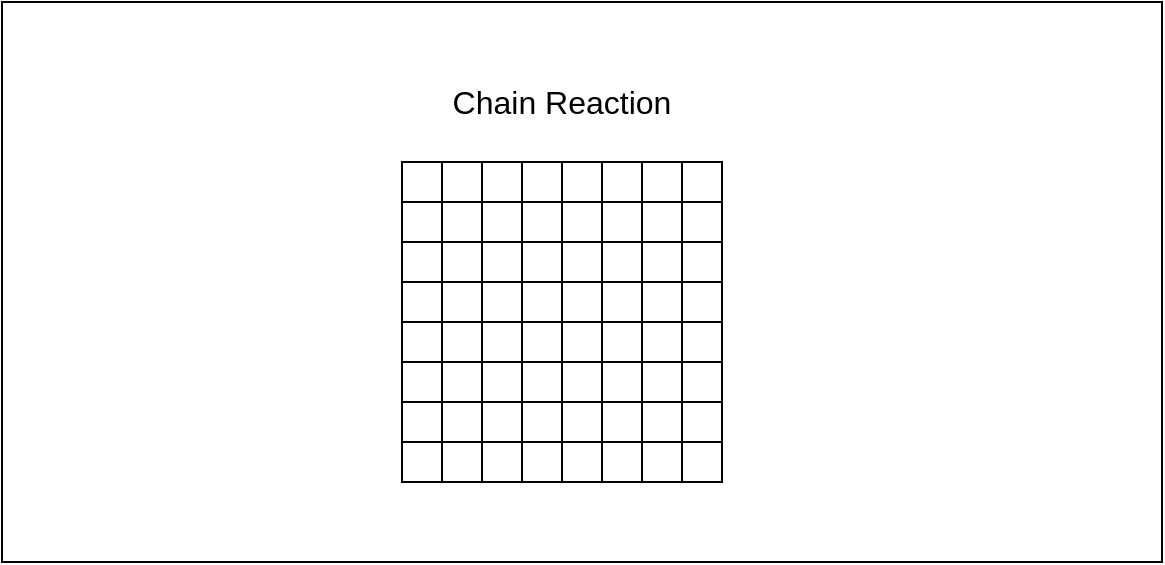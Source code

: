 <mxfile version="13.4.0" type="device"><diagram id="WlLWZcloLMO5yav-WuTx" name="Page-1"><mxGraphModel dx="723" dy="468" grid="1" gridSize="10" guides="1" tooltips="1" connect="1" arrows="1" fold="1" page="1" pageScale="1" pageWidth="850" pageHeight="1100" math="0" shadow="0"><root><mxCell id="0"/><mxCell id="1" parent="0"/><mxCell id="2g4-QUWg0jKtC8gzitGf-1" value="" style="rounded=0;whiteSpace=wrap;html=1;" vertex="1" parent="1"><mxGeometry x="130" y="140" width="580" height="280" as="geometry"/></mxCell><mxCell id="2g4-QUWg0jKtC8gzitGf-2" value="Chain Reaction" style="text;html=1;strokeColor=none;fillColor=none;align=center;verticalAlign=middle;whiteSpace=wrap;rounded=0;strokeWidth=3;fontSize=16;" vertex="1" parent="1"><mxGeometry x="335" y="180" width="150" height="20" as="geometry"/></mxCell><mxCell id="2g4-QUWg0jKtC8gzitGf-3" value="" style="whiteSpace=wrap;html=1;aspect=fixed;strokeWidth=1;fontSize=16;" vertex="1" parent="1"><mxGeometry x="330" y="220" width="21" height="21" as="geometry"/></mxCell><mxCell id="2g4-QUWg0jKtC8gzitGf-4" value="" style="whiteSpace=wrap;html=1;aspect=fixed;strokeWidth=1;fontSize=16;" vertex="1" parent="1"><mxGeometry x="350" y="220" width="20" height="20" as="geometry"/></mxCell><mxCell id="2g4-QUWg0jKtC8gzitGf-5" value="" style="whiteSpace=wrap;html=1;aspect=fixed;strokeWidth=1;fontSize=16;" vertex="1" parent="1"><mxGeometry x="370" y="220" width="20" height="20" as="geometry"/></mxCell><mxCell id="2g4-QUWg0jKtC8gzitGf-6" value="" style="whiteSpace=wrap;html=1;aspect=fixed;strokeWidth=1;fontSize=16;" vertex="1" parent="1"><mxGeometry x="390" y="220" width="20" height="20" as="geometry"/></mxCell><mxCell id="2g4-QUWg0jKtC8gzitGf-7" value="" style="whiteSpace=wrap;html=1;aspect=fixed;strokeWidth=1;fontSize=16;" vertex="1" parent="1"><mxGeometry x="410" y="220" width="20" height="20" as="geometry"/></mxCell><mxCell id="2g4-QUWg0jKtC8gzitGf-8" value="" style="whiteSpace=wrap;html=1;aspect=fixed;strokeWidth=1;fontSize=16;" vertex="1" parent="1"><mxGeometry x="430" y="220" width="20" height="20" as="geometry"/></mxCell><mxCell id="2g4-QUWg0jKtC8gzitGf-9" value="" style="whiteSpace=wrap;html=1;aspect=fixed;strokeWidth=1;fontSize=16;" vertex="1" parent="1"><mxGeometry x="450" y="220" width="20" height="20" as="geometry"/></mxCell><mxCell id="2g4-QUWg0jKtC8gzitGf-10" value="" style="whiteSpace=wrap;html=1;aspect=fixed;strokeWidth=1;fontSize=16;" vertex="1" parent="1"><mxGeometry x="470" y="220" width="20" height="20" as="geometry"/></mxCell><mxCell id="2g4-QUWg0jKtC8gzitGf-20" value="" style="whiteSpace=wrap;html=1;aspect=fixed;strokeWidth=1;fontSize=16;" vertex="1" parent="1"><mxGeometry x="330" y="240" width="20" height="20" as="geometry"/></mxCell><mxCell id="2g4-QUWg0jKtC8gzitGf-21" value="" style="whiteSpace=wrap;html=1;aspect=fixed;strokeWidth=1;fontSize=16;" vertex="1" parent="1"><mxGeometry x="350" y="240" width="20" height="20" as="geometry"/></mxCell><mxCell id="2g4-QUWg0jKtC8gzitGf-22" value="" style="whiteSpace=wrap;html=1;aspect=fixed;strokeWidth=1;fontSize=16;" vertex="1" parent="1"><mxGeometry x="370" y="240" width="20" height="20" as="geometry"/></mxCell><mxCell id="2g4-QUWg0jKtC8gzitGf-23" value="" style="whiteSpace=wrap;html=1;aspect=fixed;strokeWidth=1;fontSize=16;" vertex="1" parent="1"><mxGeometry x="390" y="240" width="20" height="20" as="geometry"/></mxCell><mxCell id="2g4-QUWg0jKtC8gzitGf-24" value="" style="whiteSpace=wrap;html=1;aspect=fixed;strokeWidth=1;fontSize=16;" vertex="1" parent="1"><mxGeometry x="410" y="240" width="20" height="20" as="geometry"/></mxCell><mxCell id="2g4-QUWg0jKtC8gzitGf-25" value="" style="whiteSpace=wrap;html=1;aspect=fixed;strokeWidth=1;fontSize=16;" vertex="1" parent="1"><mxGeometry x="430" y="240" width="20" height="20" as="geometry"/></mxCell><mxCell id="2g4-QUWg0jKtC8gzitGf-26" value="" style="whiteSpace=wrap;html=1;aspect=fixed;strokeWidth=1;fontSize=16;" vertex="1" parent="1"><mxGeometry x="450" y="240" width="20" height="20" as="geometry"/></mxCell><mxCell id="2g4-QUWg0jKtC8gzitGf-27" value="" style="whiteSpace=wrap;html=1;aspect=fixed;strokeWidth=1;fontSize=16;" vertex="1" parent="1"><mxGeometry x="470" y="240" width="20" height="20" as="geometry"/></mxCell><mxCell id="2g4-QUWg0jKtC8gzitGf-28" value="" style="whiteSpace=wrap;html=1;aspect=fixed;strokeWidth=1;fontSize=16;" vertex="1" parent="1"><mxGeometry x="330" y="260" width="20" height="20" as="geometry"/></mxCell><mxCell id="2g4-QUWg0jKtC8gzitGf-29" value="" style="whiteSpace=wrap;html=1;aspect=fixed;strokeWidth=1;fontSize=16;" vertex="1" parent="1"><mxGeometry x="350" y="260" width="20" height="20" as="geometry"/></mxCell><mxCell id="2g4-QUWg0jKtC8gzitGf-30" value="" style="whiteSpace=wrap;html=1;aspect=fixed;strokeWidth=1;fontSize=16;" vertex="1" parent="1"><mxGeometry x="370" y="260" width="20" height="20" as="geometry"/></mxCell><mxCell id="2g4-QUWg0jKtC8gzitGf-31" value="" style="whiteSpace=wrap;html=1;aspect=fixed;strokeWidth=1;fontSize=16;" vertex="1" parent="1"><mxGeometry x="390" y="260" width="20" height="20" as="geometry"/></mxCell><mxCell id="2g4-QUWg0jKtC8gzitGf-32" value="" style="whiteSpace=wrap;html=1;aspect=fixed;strokeWidth=1;fontSize=16;" vertex="1" parent="1"><mxGeometry x="410" y="260" width="20" height="20" as="geometry"/></mxCell><mxCell id="2g4-QUWg0jKtC8gzitGf-33" value="" style="whiteSpace=wrap;html=1;aspect=fixed;strokeWidth=1;fontSize=16;" vertex="1" parent="1"><mxGeometry x="430" y="260" width="20" height="20" as="geometry"/></mxCell><mxCell id="2g4-QUWg0jKtC8gzitGf-34" value="" style="whiteSpace=wrap;html=1;aspect=fixed;strokeWidth=1;fontSize=16;" vertex="1" parent="1"><mxGeometry x="450" y="260" width="20" height="20" as="geometry"/></mxCell><mxCell id="2g4-QUWg0jKtC8gzitGf-35" value="" style="whiteSpace=wrap;html=1;aspect=fixed;strokeWidth=1;fontSize=16;" vertex="1" parent="1"><mxGeometry x="470" y="260" width="20" height="20" as="geometry"/></mxCell><mxCell id="2g4-QUWg0jKtC8gzitGf-36" value="" style="whiteSpace=wrap;html=1;aspect=fixed;strokeWidth=1;fontSize=16;" vertex="1" parent="1"><mxGeometry x="330" y="280" width="20" height="20" as="geometry"/></mxCell><mxCell id="2g4-QUWg0jKtC8gzitGf-37" value="" style="whiteSpace=wrap;html=1;aspect=fixed;strokeWidth=1;fontSize=16;" vertex="1" parent="1"><mxGeometry x="350" y="280" width="20" height="20" as="geometry"/></mxCell><mxCell id="2g4-QUWg0jKtC8gzitGf-38" value="" style="whiteSpace=wrap;html=1;aspect=fixed;strokeWidth=1;fontSize=16;" vertex="1" parent="1"><mxGeometry x="370" y="280" width="20" height="20" as="geometry"/></mxCell><mxCell id="2g4-QUWg0jKtC8gzitGf-39" value="" style="whiteSpace=wrap;html=1;aspect=fixed;strokeWidth=1;fontSize=16;" vertex="1" parent="1"><mxGeometry x="390" y="280" width="20" height="20" as="geometry"/></mxCell><mxCell id="2g4-QUWg0jKtC8gzitGf-40" value="" style="whiteSpace=wrap;html=1;aspect=fixed;strokeWidth=1;fontSize=16;" vertex="1" parent="1"><mxGeometry x="410" y="280" width="20" height="20" as="geometry"/></mxCell><mxCell id="2g4-QUWg0jKtC8gzitGf-41" value="" style="whiteSpace=wrap;html=1;aspect=fixed;strokeWidth=1;fontSize=16;" vertex="1" parent="1"><mxGeometry x="430" y="280" width="20" height="20" as="geometry"/></mxCell><mxCell id="2g4-QUWg0jKtC8gzitGf-42" value="" style="whiteSpace=wrap;html=1;aspect=fixed;strokeWidth=1;fontSize=16;" vertex="1" parent="1"><mxGeometry x="450" y="280" width="20" height="20" as="geometry"/></mxCell><mxCell id="2g4-QUWg0jKtC8gzitGf-43" value="" style="whiteSpace=wrap;html=1;aspect=fixed;strokeWidth=1;fontSize=16;" vertex="1" parent="1"><mxGeometry x="470" y="280" width="20" height="20" as="geometry"/></mxCell><mxCell id="2g4-QUWg0jKtC8gzitGf-44" value="" style="whiteSpace=wrap;html=1;aspect=fixed;strokeWidth=1;fontSize=16;" vertex="1" parent="1"><mxGeometry x="330" y="300" width="20" height="20" as="geometry"/></mxCell><mxCell id="2g4-QUWg0jKtC8gzitGf-45" value="" style="whiteSpace=wrap;html=1;aspect=fixed;strokeWidth=1;fontSize=16;" vertex="1" parent="1"><mxGeometry x="350" y="300" width="20" height="20" as="geometry"/></mxCell><mxCell id="2g4-QUWg0jKtC8gzitGf-46" value="" style="whiteSpace=wrap;html=1;aspect=fixed;strokeWidth=1;fontSize=16;" vertex="1" parent="1"><mxGeometry x="370" y="300" width="20" height="20" as="geometry"/></mxCell><mxCell id="2g4-QUWg0jKtC8gzitGf-47" value="" style="whiteSpace=wrap;html=1;aspect=fixed;strokeWidth=1;fontSize=16;" vertex="1" parent="1"><mxGeometry x="390" y="300" width="20" height="20" as="geometry"/></mxCell><mxCell id="2g4-QUWg0jKtC8gzitGf-48" value="" style="whiteSpace=wrap;html=1;aspect=fixed;strokeWidth=1;fontSize=16;" vertex="1" parent="1"><mxGeometry x="410" y="300" width="20" height="20" as="geometry"/></mxCell><mxCell id="2g4-QUWg0jKtC8gzitGf-49" value="" style="whiteSpace=wrap;html=1;aspect=fixed;strokeWidth=1;fontSize=16;" vertex="1" parent="1"><mxGeometry x="430" y="300" width="20" height="20" as="geometry"/></mxCell><mxCell id="2g4-QUWg0jKtC8gzitGf-50" value="" style="whiteSpace=wrap;html=1;aspect=fixed;strokeWidth=1;fontSize=16;" vertex="1" parent="1"><mxGeometry x="450" y="300" width="20" height="20" as="geometry"/></mxCell><mxCell id="2g4-QUWg0jKtC8gzitGf-51" value="" style="whiteSpace=wrap;html=1;aspect=fixed;strokeWidth=1;fontSize=16;" vertex="1" parent="1"><mxGeometry x="470" y="300" width="20" height="20" as="geometry"/></mxCell><mxCell id="2g4-QUWg0jKtC8gzitGf-52" value="" style="whiteSpace=wrap;html=1;aspect=fixed;strokeWidth=1;fontSize=16;" vertex="1" parent="1"><mxGeometry x="330" y="320" width="20" height="20" as="geometry"/></mxCell><mxCell id="2g4-QUWg0jKtC8gzitGf-53" value="" style="whiteSpace=wrap;html=1;aspect=fixed;strokeWidth=1;fontSize=16;" vertex="1" parent="1"><mxGeometry x="350" y="320" width="20" height="20" as="geometry"/></mxCell><mxCell id="2g4-QUWg0jKtC8gzitGf-54" value="" style="whiteSpace=wrap;html=1;aspect=fixed;strokeWidth=1;fontSize=16;" vertex="1" parent="1"><mxGeometry x="370" y="320" width="20" height="20" as="geometry"/></mxCell><mxCell id="2g4-QUWg0jKtC8gzitGf-55" value="" style="whiteSpace=wrap;html=1;aspect=fixed;strokeWidth=1;fontSize=16;" vertex="1" parent="1"><mxGeometry x="390" y="320" width="20" height="20" as="geometry"/></mxCell><mxCell id="2g4-QUWg0jKtC8gzitGf-56" value="" style="whiteSpace=wrap;html=1;aspect=fixed;strokeWidth=1;fontSize=16;" vertex="1" parent="1"><mxGeometry x="410" y="320" width="20" height="20" as="geometry"/></mxCell><mxCell id="2g4-QUWg0jKtC8gzitGf-57" value="" style="whiteSpace=wrap;html=1;aspect=fixed;strokeWidth=1;fontSize=16;" vertex="1" parent="1"><mxGeometry x="430" y="320" width="20" height="20" as="geometry"/></mxCell><mxCell id="2g4-QUWg0jKtC8gzitGf-58" value="" style="whiteSpace=wrap;html=1;aspect=fixed;strokeWidth=1;fontSize=16;" vertex="1" parent="1"><mxGeometry x="450" y="320" width="20" height="20" as="geometry"/></mxCell><mxCell id="2g4-QUWg0jKtC8gzitGf-59" value="" style="whiteSpace=wrap;html=1;aspect=fixed;strokeWidth=1;fontSize=16;" vertex="1" parent="1"><mxGeometry x="470" y="320" width="20" height="20" as="geometry"/></mxCell><mxCell id="2g4-QUWg0jKtC8gzitGf-60" value="" style="whiteSpace=wrap;html=1;aspect=fixed;strokeWidth=1;fontSize=16;" vertex="1" parent="1"><mxGeometry x="330" y="340" width="20" height="20" as="geometry"/></mxCell><mxCell id="2g4-QUWg0jKtC8gzitGf-61" value="" style="whiteSpace=wrap;html=1;aspect=fixed;strokeWidth=1;fontSize=16;" vertex="1" parent="1"><mxGeometry x="350" y="340" width="20" height="20" as="geometry"/></mxCell><mxCell id="2g4-QUWg0jKtC8gzitGf-62" value="" style="whiteSpace=wrap;html=1;aspect=fixed;strokeWidth=1;fontSize=16;" vertex="1" parent="1"><mxGeometry x="370" y="340" width="20" height="20" as="geometry"/></mxCell><mxCell id="2g4-QUWg0jKtC8gzitGf-63" value="" style="whiteSpace=wrap;html=1;aspect=fixed;strokeWidth=1;fontSize=16;" vertex="1" parent="1"><mxGeometry x="390" y="340" width="20" height="20" as="geometry"/></mxCell><mxCell id="2g4-QUWg0jKtC8gzitGf-64" value="" style="whiteSpace=wrap;html=1;aspect=fixed;strokeWidth=1;fontSize=16;" vertex="1" parent="1"><mxGeometry x="410" y="340" width="20" height="20" as="geometry"/></mxCell><mxCell id="2g4-QUWg0jKtC8gzitGf-65" value="" style="whiteSpace=wrap;html=1;aspect=fixed;strokeWidth=1;fontSize=16;" vertex="1" parent="1"><mxGeometry x="430" y="340" width="20" height="20" as="geometry"/></mxCell><mxCell id="2g4-QUWg0jKtC8gzitGf-66" value="" style="whiteSpace=wrap;html=1;aspect=fixed;strokeWidth=1;fontSize=16;" vertex="1" parent="1"><mxGeometry x="450" y="340" width="20" height="20" as="geometry"/></mxCell><mxCell id="2g4-QUWg0jKtC8gzitGf-67" value="" style="whiteSpace=wrap;html=1;aspect=fixed;strokeWidth=1;fontSize=16;" vertex="1" parent="1"><mxGeometry x="470" y="340" width="20" height="20" as="geometry"/></mxCell><mxCell id="2g4-QUWg0jKtC8gzitGf-68" value="" style="whiteSpace=wrap;html=1;aspect=fixed;strokeWidth=1;fontSize=16;" vertex="1" parent="1"><mxGeometry x="330" y="360" width="20" height="20" as="geometry"/></mxCell><mxCell id="2g4-QUWg0jKtC8gzitGf-69" value="" style="whiteSpace=wrap;html=1;aspect=fixed;strokeWidth=1;fontSize=16;" vertex="1" parent="1"><mxGeometry x="350" y="360" width="20" height="20" as="geometry"/></mxCell><mxCell id="2g4-QUWg0jKtC8gzitGf-70" value="" style="whiteSpace=wrap;html=1;aspect=fixed;strokeWidth=1;fontSize=16;" vertex="1" parent="1"><mxGeometry x="370" y="360" width="20" height="20" as="geometry"/></mxCell><mxCell id="2g4-QUWg0jKtC8gzitGf-71" value="" style="whiteSpace=wrap;html=1;aspect=fixed;strokeWidth=1;fontSize=16;" vertex="1" parent="1"><mxGeometry x="390" y="360" width="20" height="20" as="geometry"/></mxCell><mxCell id="2g4-QUWg0jKtC8gzitGf-72" value="" style="whiteSpace=wrap;html=1;aspect=fixed;strokeWidth=1;fontSize=16;" vertex="1" parent="1"><mxGeometry x="410" y="360" width="20" height="20" as="geometry"/></mxCell><mxCell id="2g4-QUWg0jKtC8gzitGf-73" value="" style="whiteSpace=wrap;html=1;aspect=fixed;strokeWidth=1;fontSize=16;" vertex="1" parent="1"><mxGeometry x="430" y="360" width="20" height="20" as="geometry"/></mxCell><mxCell id="2g4-QUWg0jKtC8gzitGf-74" value="" style="whiteSpace=wrap;html=1;aspect=fixed;strokeWidth=1;fontSize=16;" vertex="1" parent="1"><mxGeometry x="450" y="360" width="20" height="20" as="geometry"/></mxCell><mxCell id="2g4-QUWg0jKtC8gzitGf-75" value="" style="whiteSpace=wrap;html=1;aspect=fixed;strokeWidth=1;fontSize=16;" vertex="1" parent="1"><mxGeometry x="470" y="360" width="20" height="20" as="geometry"/></mxCell></root></mxGraphModel></diagram></mxfile>